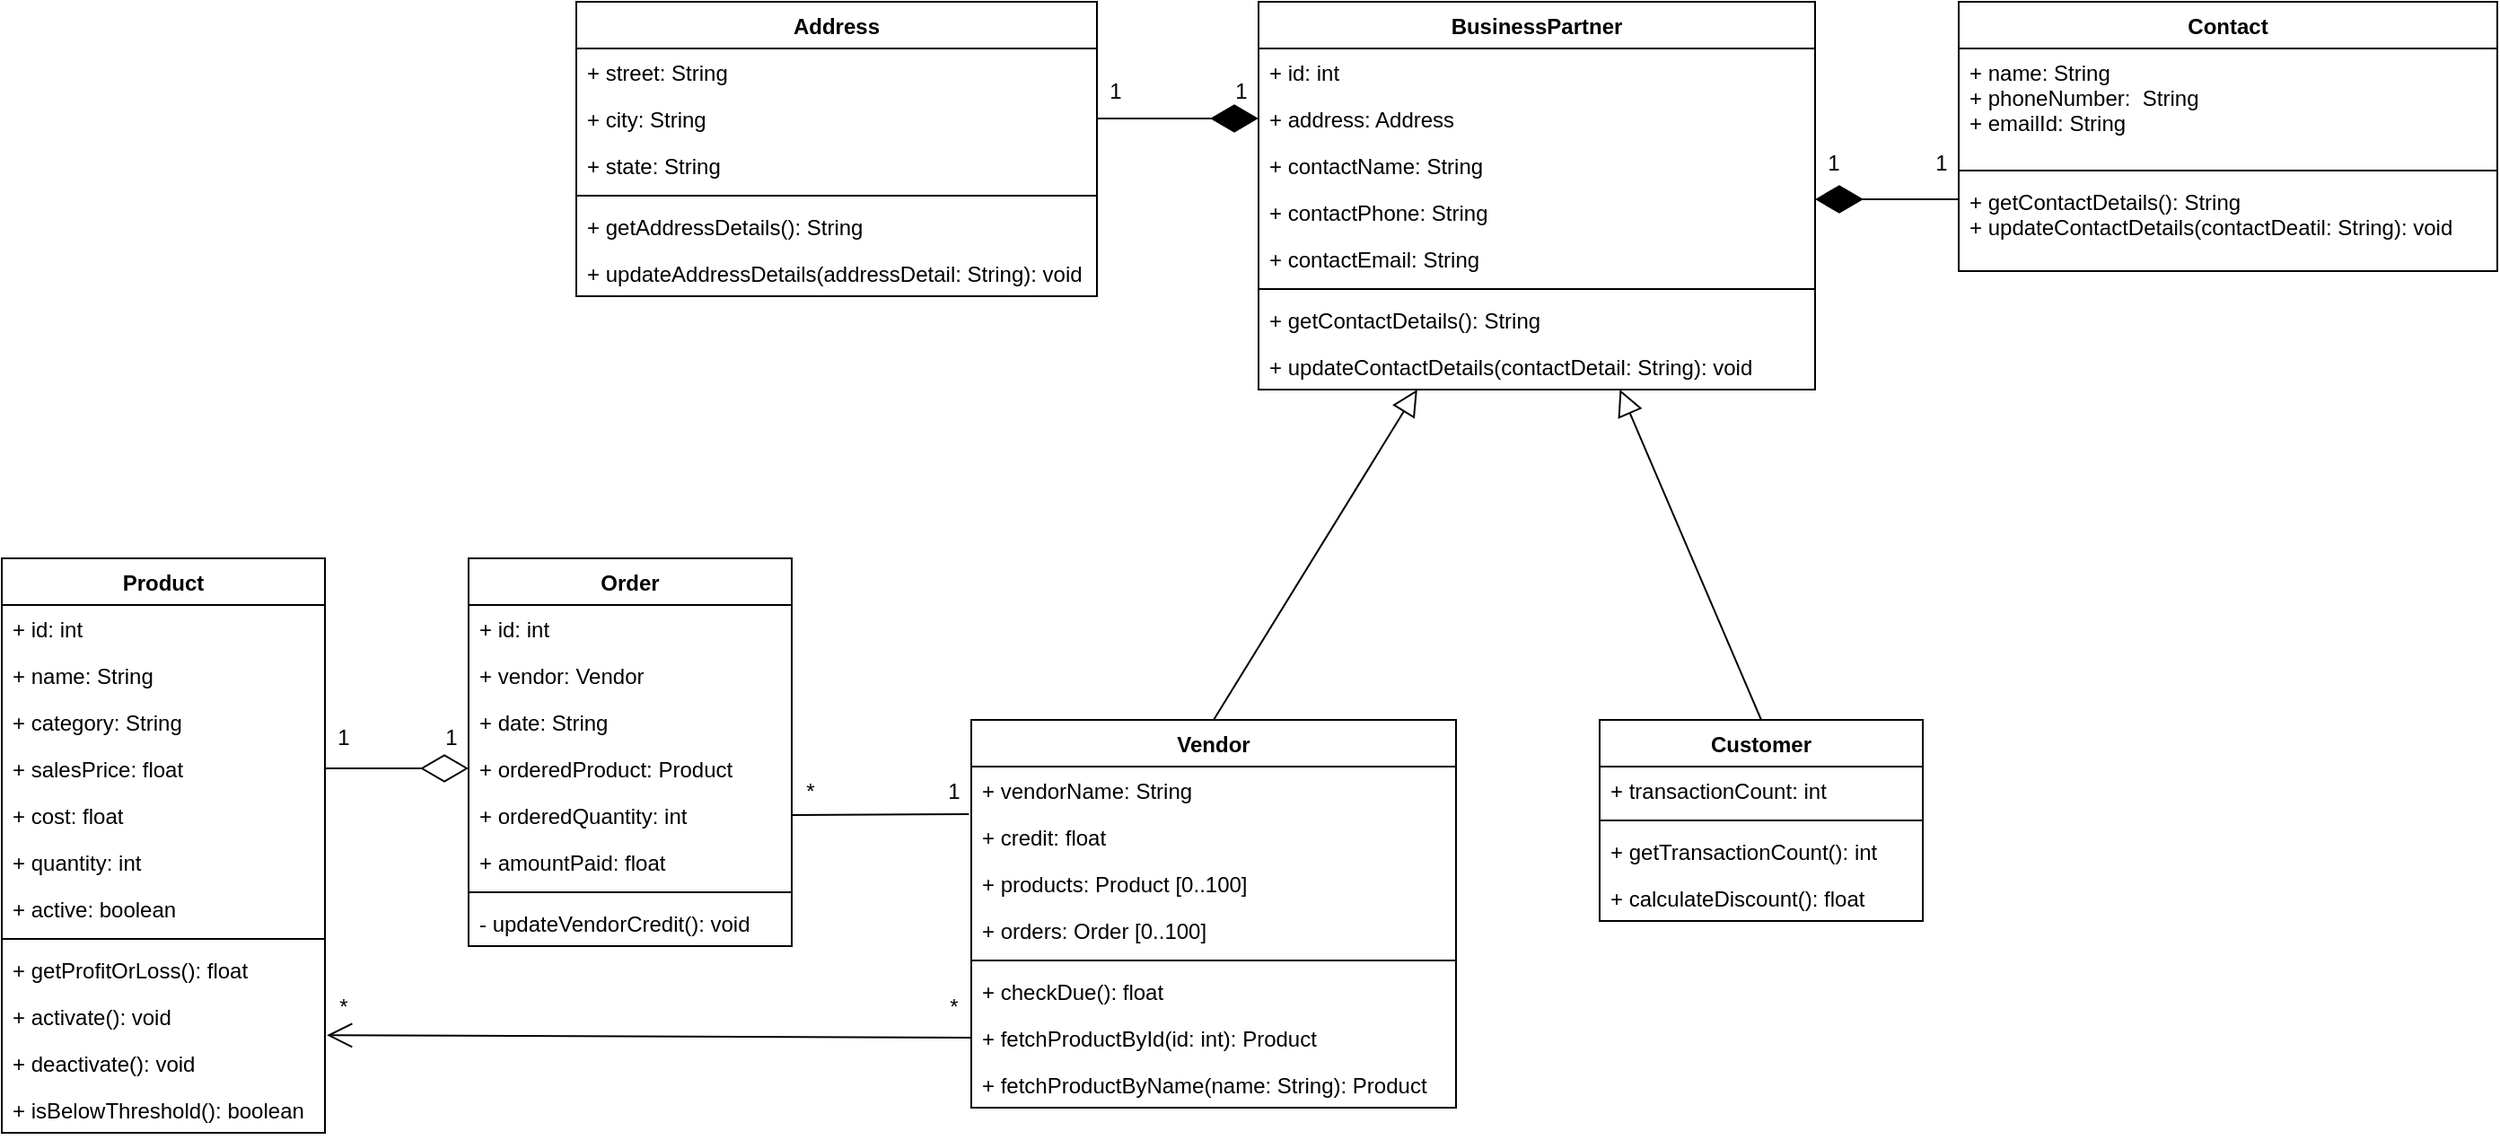 <mxfile version="16.4.6" type="device"><diagram id="jfdJ2dNxRNjILEhXnNv2" name="Page-1"><mxGraphModel dx="1038" dy="605" grid="1" gridSize="10" guides="1" tooltips="1" connect="1" arrows="1" fold="1" page="1" pageScale="1" pageWidth="850" pageHeight="1100" math="0" shadow="0"><root><mxCell id="0"/><mxCell id="1" parent="0"/><mxCell id="lKiXUXwSyt03r4dzR5fF-1" value="Product" style="swimlane;fontStyle=1;align=center;verticalAlign=top;childLayout=stackLayout;horizontal=1;startSize=26;horizontalStack=0;resizeParent=1;resizeParentMax=0;resizeLast=0;collapsible=1;marginBottom=0;" vertex="1" parent="1"><mxGeometry x="40" y="350" width="180" height="320" as="geometry"><mxRectangle x="200" y="120" width="80" height="26" as="alternateBounds"/></mxGeometry></mxCell><mxCell id="lKiXUXwSyt03r4dzR5fF-2" value="+ id: int" style="text;strokeColor=none;fillColor=none;align=left;verticalAlign=top;spacingLeft=4;spacingRight=4;overflow=hidden;rotatable=0;points=[[0,0.5],[1,0.5]];portConstraint=eastwest;" vertex="1" parent="lKiXUXwSyt03r4dzR5fF-1"><mxGeometry y="26" width="180" height="26" as="geometry"/></mxCell><mxCell id="lKiXUXwSyt03r4dzR5fF-3" value="+ name: String" style="text;strokeColor=none;fillColor=none;align=left;verticalAlign=top;spacingLeft=4;spacingRight=4;overflow=hidden;rotatable=0;points=[[0,0.5],[1,0.5]];portConstraint=eastwest;" vertex="1" parent="lKiXUXwSyt03r4dzR5fF-1"><mxGeometry y="52" width="180" height="26" as="geometry"/></mxCell><mxCell id="lKiXUXwSyt03r4dzR5fF-4" value="+ category: String" style="text;strokeColor=none;fillColor=none;align=left;verticalAlign=top;spacingLeft=4;spacingRight=4;overflow=hidden;rotatable=0;points=[[0,0.5],[1,0.5]];portConstraint=eastwest;" vertex="1" parent="lKiXUXwSyt03r4dzR5fF-1"><mxGeometry y="78" width="180" height="26" as="geometry"/></mxCell><mxCell id="lKiXUXwSyt03r4dzR5fF-5" value="+ salesPrice: float" style="text;strokeColor=none;fillColor=none;align=left;verticalAlign=top;spacingLeft=4;spacingRight=4;overflow=hidden;rotatable=0;points=[[0,0.5],[1,0.5]];portConstraint=eastwest;" vertex="1" parent="lKiXUXwSyt03r4dzR5fF-1"><mxGeometry y="104" width="180" height="26" as="geometry"/></mxCell><mxCell id="lKiXUXwSyt03r4dzR5fF-6" value="+ cost: float" style="text;strokeColor=none;fillColor=none;align=left;verticalAlign=top;spacingLeft=4;spacingRight=4;overflow=hidden;rotatable=0;points=[[0,0.5],[1,0.5]];portConstraint=eastwest;" vertex="1" parent="lKiXUXwSyt03r4dzR5fF-1"><mxGeometry y="130" width="180" height="26" as="geometry"/></mxCell><mxCell id="lKiXUXwSyt03r4dzR5fF-7" value="+ quantity: int" style="text;strokeColor=none;fillColor=none;align=left;verticalAlign=top;spacingLeft=4;spacingRight=4;overflow=hidden;rotatable=0;points=[[0,0.5],[1,0.5]];portConstraint=eastwest;" vertex="1" parent="lKiXUXwSyt03r4dzR5fF-1"><mxGeometry y="156" width="180" height="26" as="geometry"/></mxCell><mxCell id="lKiXUXwSyt03r4dzR5fF-8" value="+ active: boolean" style="text;strokeColor=none;fillColor=none;align=left;verticalAlign=top;spacingLeft=4;spacingRight=4;overflow=hidden;rotatable=0;points=[[0,0.5],[1,0.5]];portConstraint=eastwest;" vertex="1" parent="lKiXUXwSyt03r4dzR5fF-1"><mxGeometry y="182" width="180" height="26" as="geometry"/></mxCell><mxCell id="lKiXUXwSyt03r4dzR5fF-9" value="" style="line;strokeWidth=1;fillColor=none;align=left;verticalAlign=middle;spacingTop=-1;spacingLeft=3;spacingRight=3;rotatable=0;labelPosition=right;points=[];portConstraint=eastwest;" vertex="1" parent="lKiXUXwSyt03r4dzR5fF-1"><mxGeometry y="208" width="180" height="8" as="geometry"/></mxCell><mxCell id="lKiXUXwSyt03r4dzR5fF-10" value="+ getProfitOrLoss(): float" style="text;strokeColor=none;fillColor=none;align=left;verticalAlign=top;spacingLeft=4;spacingRight=4;overflow=hidden;rotatable=0;points=[[0,0.5],[1,0.5]];portConstraint=eastwest;" vertex="1" parent="lKiXUXwSyt03r4dzR5fF-1"><mxGeometry y="216" width="180" height="26" as="geometry"/></mxCell><mxCell id="lKiXUXwSyt03r4dzR5fF-11" value="+ activate(): void" style="text;strokeColor=none;fillColor=none;align=left;verticalAlign=top;spacingLeft=4;spacingRight=4;overflow=hidden;rotatable=0;points=[[0,0.5],[1,0.5]];portConstraint=eastwest;" vertex="1" parent="lKiXUXwSyt03r4dzR5fF-1"><mxGeometry y="242" width="180" height="26" as="geometry"/></mxCell><mxCell id="lKiXUXwSyt03r4dzR5fF-12" value="+ deactivate(): void" style="text;strokeColor=none;fillColor=none;align=left;verticalAlign=top;spacingLeft=4;spacingRight=4;overflow=hidden;rotatable=0;points=[[0,0.5],[1,0.5]];portConstraint=eastwest;" vertex="1" parent="lKiXUXwSyt03r4dzR5fF-1"><mxGeometry y="268" width="180" height="26" as="geometry"/></mxCell><mxCell id="lKiXUXwSyt03r4dzR5fF-13" value="+ isBelowThreshold(): boolean" style="text;strokeColor=none;fillColor=none;align=left;verticalAlign=top;spacingLeft=4;spacingRight=4;overflow=hidden;rotatable=0;points=[[0,0.5],[1,0.5]];portConstraint=eastwest;" vertex="1" parent="lKiXUXwSyt03r4dzR5fF-1"><mxGeometry y="294" width="180" height="26" as="geometry"/></mxCell><mxCell id="lKiXUXwSyt03r4dzR5fF-14" value="" style="endArrow=open;endFill=1;endSize=12;html=1;exitX=0;exitY=0.5;exitDx=0;exitDy=0;entryX=1.006;entryY=-0.09;entryDx=0;entryDy=0;entryPerimeter=0;" edge="1" parent="1" source="lKiXUXwSyt03r4dzR5fF-45" target="lKiXUXwSyt03r4dzR5fF-12"><mxGeometry width="160" relative="1" as="geometry"><mxPoint x="290" y="710" as="sourcePoint"/><mxPoint x="202" y="617" as="targetPoint"/></mxGeometry></mxCell><mxCell id="lKiXUXwSyt03r4dzR5fF-15" value="" style="edgeStyle=elbowEdgeStyle;html=1;endArrow=none;elbow=vertical;exitX=1;exitY=0.5;exitDx=0;exitDy=0;entryX=-0.005;entryY=0.013;entryDx=0;entryDy=0;entryPerimeter=0;" edge="1" parent="1" source="lKiXUXwSyt03r4dzR5fF-62" target="lKiXUXwSyt03r4dzR5fF-40"><mxGeometry width="160" relative="1" as="geometry"><mxPoint x="330" y="770" as="sourcePoint"/><mxPoint x="540.0" y="479" as="targetPoint"/></mxGeometry></mxCell><mxCell id="lKiXUXwSyt03r4dzR5fF-16" value="1" style="text;html=1;align=center;verticalAlign=middle;resizable=0;points=[];autosize=1;" vertex="1" parent="1"><mxGeometry x="220" y="440" width="20" height="20" as="geometry"/></mxCell><mxCell id="lKiXUXwSyt03r4dzR5fF-17" value="1" style="text;html=1;align=center;verticalAlign=middle;resizable=0;points=[];autosize=1;" vertex="1" parent="1"><mxGeometry x="280" y="440" width="20" height="20" as="geometry"/></mxCell><mxCell id="lKiXUXwSyt03r4dzR5fF-18" value="*" style="text;html=1;align=center;verticalAlign=middle;resizable=0;points=[];autosize=1;" vertex="1" parent="1"><mxGeometry x="220" y="590" width="20" height="20" as="geometry"/></mxCell><mxCell id="lKiXUXwSyt03r4dzR5fF-19" value="*" style="text;html=1;align=center;verticalAlign=middle;resizable=0;points=[];autosize=1;" vertex="1" parent="1"><mxGeometry x="560" y="590" width="20" height="20" as="geometry"/></mxCell><mxCell id="lKiXUXwSyt03r4dzR5fF-20" value="*" style="text;html=1;align=center;verticalAlign=middle;resizable=0;points=[];autosize=1;" vertex="1" parent="1"><mxGeometry x="480" y="470" width="20" height="20" as="geometry"/></mxCell><mxCell id="lKiXUXwSyt03r4dzR5fF-21" value="1" style="text;html=1;align=center;verticalAlign=middle;resizable=0;points=[];autosize=1;" vertex="1" parent="1"><mxGeometry x="560" y="470" width="20" height="20" as="geometry"/></mxCell><mxCell id="lKiXUXwSyt03r4dzR5fF-22" value="Customer" style="swimlane;fontStyle=1;align=center;verticalAlign=top;childLayout=stackLayout;horizontal=1;startSize=26;horizontalStack=0;resizeParent=1;resizeParentMax=0;resizeLast=0;collapsible=1;marginBottom=0;" vertex="1" parent="1"><mxGeometry x="930" y="440" width="180" height="112" as="geometry"><mxRectangle x="200" y="120" width="80" height="26" as="alternateBounds"/></mxGeometry></mxCell><mxCell id="lKiXUXwSyt03r4dzR5fF-23" value="+ transactionCount: int" style="text;strokeColor=none;fillColor=none;align=left;verticalAlign=top;spacingLeft=4;spacingRight=4;overflow=hidden;rotatable=0;points=[[0,0.5],[1,0.5]];portConstraint=eastwest;" vertex="1" parent="lKiXUXwSyt03r4dzR5fF-22"><mxGeometry y="26" width="180" height="26" as="geometry"/></mxCell><mxCell id="lKiXUXwSyt03r4dzR5fF-24" value="" style="line;strokeWidth=1;fillColor=none;align=left;verticalAlign=middle;spacingTop=-1;spacingLeft=3;spacingRight=3;rotatable=0;labelPosition=right;points=[];portConstraint=eastwest;" vertex="1" parent="lKiXUXwSyt03r4dzR5fF-22"><mxGeometry y="52" width="180" height="8" as="geometry"/></mxCell><mxCell id="lKiXUXwSyt03r4dzR5fF-25" value="+ getTransactionCount(): int" style="text;strokeColor=none;fillColor=none;align=left;verticalAlign=top;spacingLeft=4;spacingRight=4;overflow=hidden;rotatable=0;points=[[0,0.5],[1,0.5]];portConstraint=eastwest;" vertex="1" parent="lKiXUXwSyt03r4dzR5fF-22"><mxGeometry y="60" width="180" height="26" as="geometry"/></mxCell><mxCell id="lKiXUXwSyt03r4dzR5fF-26" value="+ calculateDiscount(): float" style="text;strokeColor=none;fillColor=none;align=left;verticalAlign=top;spacingLeft=4;spacingRight=4;overflow=hidden;rotatable=0;points=[[0,0.5],[1,0.5]];portConstraint=eastwest;" vertex="1" parent="lKiXUXwSyt03r4dzR5fF-22"><mxGeometry y="86" width="180" height="26" as="geometry"/></mxCell><mxCell id="lKiXUXwSyt03r4dzR5fF-27" value="BusinessPartner" style="swimlane;fontStyle=1;align=center;verticalAlign=top;childLayout=stackLayout;horizontal=1;startSize=26;horizontalStack=0;resizeParent=1;resizeParentMax=0;resizeLast=0;collapsible=1;marginBottom=0;" vertex="1" parent="1"><mxGeometry x="740" y="40" width="310" height="216" as="geometry"><mxRectangle x="200" y="120" width="80" height="26" as="alternateBounds"/></mxGeometry></mxCell><mxCell id="lKiXUXwSyt03r4dzR5fF-28" value="+ id: int" style="text;strokeColor=none;fillColor=none;align=left;verticalAlign=top;spacingLeft=4;spacingRight=4;overflow=hidden;rotatable=0;points=[[0,0.5],[1,0.5]];portConstraint=eastwest;" vertex="1" parent="lKiXUXwSyt03r4dzR5fF-27"><mxGeometry y="26" width="310" height="26" as="geometry"/></mxCell><mxCell id="lKiXUXwSyt03r4dzR5fF-29" value="+ address: Address" style="text;strokeColor=none;fillColor=none;align=left;verticalAlign=top;spacingLeft=4;spacingRight=4;overflow=hidden;rotatable=0;points=[[0,0.5],[1,0.5]];portConstraint=eastwest;" vertex="1" parent="lKiXUXwSyt03r4dzR5fF-27"><mxGeometry y="52" width="310" height="26" as="geometry"/></mxCell><mxCell id="lKiXUXwSyt03r4dzR5fF-30" value="+ contactName: String" style="text;strokeColor=none;fillColor=none;align=left;verticalAlign=top;spacingLeft=4;spacingRight=4;overflow=hidden;rotatable=0;points=[[0,0.5],[1,0.5]];portConstraint=eastwest;" vertex="1" parent="lKiXUXwSyt03r4dzR5fF-27"><mxGeometry y="78" width="310" height="26" as="geometry"/></mxCell><mxCell id="lKiXUXwSyt03r4dzR5fF-31" value="+ contactPhone: String" style="text;strokeColor=none;fillColor=none;align=left;verticalAlign=top;spacingLeft=4;spacingRight=4;overflow=hidden;rotatable=0;points=[[0,0.5],[1,0.5]];portConstraint=eastwest;" vertex="1" parent="lKiXUXwSyt03r4dzR5fF-27"><mxGeometry y="104" width="310" height="26" as="geometry"/></mxCell><mxCell id="lKiXUXwSyt03r4dzR5fF-32" value="+ contactEmail: String" style="text;strokeColor=none;fillColor=none;align=left;verticalAlign=top;spacingLeft=4;spacingRight=4;overflow=hidden;rotatable=0;points=[[0,0.5],[1,0.5]];portConstraint=eastwest;" vertex="1" parent="lKiXUXwSyt03r4dzR5fF-27"><mxGeometry y="130" width="310" height="26" as="geometry"/></mxCell><mxCell id="lKiXUXwSyt03r4dzR5fF-33" value="" style="line;strokeWidth=1;fillColor=none;align=left;verticalAlign=middle;spacingTop=-1;spacingLeft=3;spacingRight=3;rotatable=0;labelPosition=right;points=[];portConstraint=eastwest;" vertex="1" parent="lKiXUXwSyt03r4dzR5fF-27"><mxGeometry y="156" width="310" height="8" as="geometry"/></mxCell><mxCell id="lKiXUXwSyt03r4dzR5fF-34" value="+ getContactDetails(): String" style="text;strokeColor=none;fillColor=none;align=left;verticalAlign=top;spacingLeft=4;spacingRight=4;overflow=hidden;rotatable=0;points=[[0,0.5],[1,0.5]];portConstraint=eastwest;" vertex="1" parent="lKiXUXwSyt03r4dzR5fF-27"><mxGeometry y="164" width="310" height="26" as="geometry"/></mxCell><mxCell id="lKiXUXwSyt03r4dzR5fF-35" value="+ updateContactDetails(contactDetail: String): void" style="text;strokeColor=none;fillColor=none;align=left;verticalAlign=top;spacingLeft=4;spacingRight=4;overflow=hidden;rotatable=0;points=[[0,0.5],[1,0.5]];portConstraint=eastwest;" vertex="1" parent="lKiXUXwSyt03r4dzR5fF-27"><mxGeometry y="190" width="310" height="26" as="geometry"/></mxCell><mxCell id="lKiXUXwSyt03r4dzR5fF-36" value="" style="edgeStyle=none;html=1;endSize=12;endArrow=block;endFill=0;exitX=0.5;exitY=0;exitDx=0;exitDy=0;" edge="1" parent="1" source="lKiXUXwSyt03r4dzR5fF-38" target="lKiXUXwSyt03r4dzR5fF-27"><mxGeometry width="160" relative="1" as="geometry"><mxPoint x="530" y="280" as="sourcePoint"/><mxPoint x="690" y="280" as="targetPoint"/></mxGeometry></mxCell><mxCell id="lKiXUXwSyt03r4dzR5fF-37" value="" style="edgeStyle=none;html=1;endSize=12;endArrow=block;endFill=0;exitX=0.5;exitY=0;exitDx=0;exitDy=0;" edge="1" parent="1" source="lKiXUXwSyt03r4dzR5fF-22" target="lKiXUXwSyt03r4dzR5fF-27"><mxGeometry width="160" relative="1" as="geometry"><mxPoint x="705" y="450" as="sourcePoint"/><mxPoint x="877.043" y="370" as="targetPoint"/></mxGeometry></mxCell><mxCell id="lKiXUXwSyt03r4dzR5fF-38" value="Vendor" style="swimlane;fontStyle=1;align=center;verticalAlign=top;childLayout=stackLayout;horizontal=1;startSize=26;horizontalStack=0;resizeParent=1;resizeParentMax=0;resizeLast=0;collapsible=1;marginBottom=0;" vertex="1" parent="1"><mxGeometry x="580" y="440" width="270" height="216" as="geometry"><mxRectangle x="200" y="120" width="80" height="26" as="alternateBounds"/></mxGeometry></mxCell><mxCell id="lKiXUXwSyt03r4dzR5fF-39" value="+ vendorName: String" style="text;strokeColor=none;fillColor=none;align=left;verticalAlign=top;spacingLeft=4;spacingRight=4;overflow=hidden;rotatable=0;points=[[0,0.5],[1,0.5]];portConstraint=eastwest;" vertex="1" parent="lKiXUXwSyt03r4dzR5fF-38"><mxGeometry y="26" width="270" height="26" as="geometry"/></mxCell><mxCell id="lKiXUXwSyt03r4dzR5fF-40" value="+ credit: float" style="text;strokeColor=none;fillColor=none;align=left;verticalAlign=top;spacingLeft=4;spacingRight=4;overflow=hidden;rotatable=0;points=[[0,0.5],[1,0.5]];portConstraint=eastwest;" vertex="1" parent="lKiXUXwSyt03r4dzR5fF-38"><mxGeometry y="52" width="270" height="26" as="geometry"/></mxCell><mxCell id="lKiXUXwSyt03r4dzR5fF-41" value="+ products: Product [0..100]" style="text;strokeColor=none;fillColor=none;align=left;verticalAlign=top;spacingLeft=4;spacingRight=4;overflow=hidden;rotatable=0;points=[[0,0.5],[1,0.5]];portConstraint=eastwest;" vertex="1" parent="lKiXUXwSyt03r4dzR5fF-38"><mxGeometry y="78" width="270" height="26" as="geometry"/></mxCell><mxCell id="lKiXUXwSyt03r4dzR5fF-42" value="+ orders: Order [0..100]" style="text;strokeColor=none;fillColor=none;align=left;verticalAlign=top;spacingLeft=4;spacingRight=4;overflow=hidden;rotatable=0;points=[[0,0.5],[1,0.5]];portConstraint=eastwest;" vertex="1" parent="lKiXUXwSyt03r4dzR5fF-38"><mxGeometry y="104" width="270" height="26" as="geometry"/></mxCell><mxCell id="lKiXUXwSyt03r4dzR5fF-43" value="" style="line;strokeWidth=1;fillColor=none;align=left;verticalAlign=middle;spacingTop=-1;spacingLeft=3;spacingRight=3;rotatable=0;labelPosition=right;points=[];portConstraint=eastwest;" vertex="1" parent="lKiXUXwSyt03r4dzR5fF-38"><mxGeometry y="130" width="270" height="8" as="geometry"/></mxCell><mxCell id="lKiXUXwSyt03r4dzR5fF-44" value="+ checkDue(): float" style="text;strokeColor=none;fillColor=none;align=left;verticalAlign=top;spacingLeft=4;spacingRight=4;overflow=hidden;rotatable=0;points=[[0,0.5],[1,0.5]];portConstraint=eastwest;" vertex="1" parent="lKiXUXwSyt03r4dzR5fF-38"><mxGeometry y="138" width="270" height="26" as="geometry"/></mxCell><mxCell id="lKiXUXwSyt03r4dzR5fF-45" value="+ fetchProductById(id: int): Product" style="text;strokeColor=none;fillColor=none;align=left;verticalAlign=top;spacingLeft=4;spacingRight=4;overflow=hidden;rotatable=0;points=[[0,0.5],[1,0.5]];portConstraint=eastwest;" vertex="1" parent="lKiXUXwSyt03r4dzR5fF-38"><mxGeometry y="164" width="270" height="26" as="geometry"/></mxCell><mxCell id="lKiXUXwSyt03r4dzR5fF-46" value="+ fetchProductByName(name: String): Product" style="text;strokeColor=none;fillColor=none;align=left;verticalAlign=top;spacingLeft=4;spacingRight=4;overflow=hidden;rotatable=0;points=[[0,0.5],[1,0.5]];portConstraint=eastwest;" vertex="1" parent="lKiXUXwSyt03r4dzR5fF-38"><mxGeometry y="190" width="270" height="26" as="geometry"/></mxCell><mxCell id="lKiXUXwSyt03r4dzR5fF-47" value="Address" style="swimlane;fontStyle=1;align=center;verticalAlign=top;childLayout=stackLayout;horizontal=1;startSize=26;horizontalStack=0;resizeParent=1;resizeParentMax=0;resizeLast=0;collapsible=1;marginBottom=0;" vertex="1" parent="1"><mxGeometry x="360" y="40" width="290" height="164" as="geometry"><mxRectangle x="200" y="120" width="80" height="26" as="alternateBounds"/></mxGeometry></mxCell><mxCell id="lKiXUXwSyt03r4dzR5fF-48" value="+ street: String" style="text;strokeColor=none;fillColor=none;align=left;verticalAlign=top;spacingLeft=4;spacingRight=4;overflow=hidden;rotatable=0;points=[[0,0.5],[1,0.5]];portConstraint=eastwest;" vertex="1" parent="lKiXUXwSyt03r4dzR5fF-47"><mxGeometry y="26" width="290" height="26" as="geometry"/></mxCell><mxCell id="lKiXUXwSyt03r4dzR5fF-49" value="+ city: String" style="text;strokeColor=none;fillColor=none;align=left;verticalAlign=top;spacingLeft=4;spacingRight=4;overflow=hidden;rotatable=0;points=[[0,0.5],[1,0.5]];portConstraint=eastwest;" vertex="1" parent="lKiXUXwSyt03r4dzR5fF-47"><mxGeometry y="52" width="290" height="26" as="geometry"/></mxCell><mxCell id="lKiXUXwSyt03r4dzR5fF-50" value="+ state: String" style="text;strokeColor=none;fillColor=none;align=left;verticalAlign=top;spacingLeft=4;spacingRight=4;overflow=hidden;rotatable=0;points=[[0,0.5],[1,0.5]];portConstraint=eastwest;" vertex="1" parent="lKiXUXwSyt03r4dzR5fF-47"><mxGeometry y="78" width="290" height="26" as="geometry"/></mxCell><mxCell id="lKiXUXwSyt03r4dzR5fF-51" value="" style="line;strokeWidth=1;fillColor=none;align=left;verticalAlign=middle;spacingTop=-1;spacingLeft=3;spacingRight=3;rotatable=0;labelPosition=right;points=[];portConstraint=eastwest;" vertex="1" parent="lKiXUXwSyt03r4dzR5fF-47"><mxGeometry y="104" width="290" height="8" as="geometry"/></mxCell><mxCell id="lKiXUXwSyt03r4dzR5fF-52" value="+ getAddressDetails(): String" style="text;strokeColor=none;fillColor=none;align=left;verticalAlign=top;spacingLeft=4;spacingRight=4;overflow=hidden;rotatable=0;points=[[0,0.5],[1,0.5]];portConstraint=eastwest;" vertex="1" parent="lKiXUXwSyt03r4dzR5fF-47"><mxGeometry y="112" width="290" height="26" as="geometry"/></mxCell><mxCell id="lKiXUXwSyt03r4dzR5fF-53" value="+ updateAddressDetails(addressDetail: String): void" style="text;strokeColor=none;fillColor=none;align=left;verticalAlign=top;spacingLeft=4;spacingRight=4;overflow=hidden;rotatable=0;points=[[0,0.5],[1,0.5]];portConstraint=eastwest;" vertex="1" parent="lKiXUXwSyt03r4dzR5fF-47"><mxGeometry y="138" width="290" height="26" as="geometry"/></mxCell><mxCell id="lKiXUXwSyt03r4dzR5fF-54" value="" style="endArrow=diamondThin;endFill=1;endSize=24;html=1;exitX=1;exitY=0.5;exitDx=0;exitDy=0;entryX=0;entryY=0.5;entryDx=0;entryDy=0;" edge="1" parent="1" source="lKiXUXwSyt03r4dzR5fF-49" target="lKiXUXwSyt03r4dzR5fF-29"><mxGeometry width="160" relative="1" as="geometry"><mxPoint x="490" y="270" as="sourcePoint"/><mxPoint x="650" y="270" as="targetPoint"/></mxGeometry></mxCell><mxCell id="lKiXUXwSyt03r4dzR5fF-55" value="1" style="text;html=1;align=center;verticalAlign=middle;resizable=0;points=[];autosize=1;" vertex="1" parent="1"><mxGeometry x="650" y="80" width="20" height="20" as="geometry"/></mxCell><mxCell id="lKiXUXwSyt03r4dzR5fF-56" value="1" style="text;html=1;align=center;verticalAlign=middle;resizable=0;points=[];autosize=1;" vertex="1" parent="1"><mxGeometry x="720" y="80" width="20" height="20" as="geometry"/></mxCell><mxCell id="lKiXUXwSyt03r4dzR5fF-57" value="Order" style="swimlane;fontStyle=1;align=center;verticalAlign=top;childLayout=stackLayout;horizontal=1;startSize=26;horizontalStack=0;resizeParent=1;resizeParentMax=0;resizeLast=0;collapsible=1;marginBottom=0;" vertex="1" parent="1"><mxGeometry x="300" y="350" width="180" height="216" as="geometry"><mxRectangle x="200" y="120" width="80" height="26" as="alternateBounds"/></mxGeometry></mxCell><mxCell id="lKiXUXwSyt03r4dzR5fF-58" value="+ id: int" style="text;strokeColor=none;fillColor=none;align=left;verticalAlign=top;spacingLeft=4;spacingRight=4;overflow=hidden;rotatable=0;points=[[0,0.5],[1,0.5]];portConstraint=eastwest;" vertex="1" parent="lKiXUXwSyt03r4dzR5fF-57"><mxGeometry y="26" width="180" height="26" as="geometry"/></mxCell><mxCell id="lKiXUXwSyt03r4dzR5fF-59" value="+ vendor: Vendor" style="text;strokeColor=none;fillColor=none;align=left;verticalAlign=top;spacingLeft=4;spacingRight=4;overflow=hidden;rotatable=0;points=[[0,0.5],[1,0.5]];portConstraint=eastwest;" vertex="1" parent="lKiXUXwSyt03r4dzR5fF-57"><mxGeometry y="52" width="180" height="26" as="geometry"/></mxCell><mxCell id="lKiXUXwSyt03r4dzR5fF-60" value="+ date: String" style="text;strokeColor=none;fillColor=none;align=left;verticalAlign=top;spacingLeft=4;spacingRight=4;overflow=hidden;rotatable=0;points=[[0,0.5],[1,0.5]];portConstraint=eastwest;" vertex="1" parent="lKiXUXwSyt03r4dzR5fF-57"><mxGeometry y="78" width="180" height="26" as="geometry"/></mxCell><mxCell id="lKiXUXwSyt03r4dzR5fF-61" value="+ orderedProduct: Product" style="text;strokeColor=none;fillColor=none;align=left;verticalAlign=top;spacingLeft=4;spacingRight=4;overflow=hidden;rotatable=0;points=[[0,0.5],[1,0.5]];portConstraint=eastwest;" vertex="1" parent="lKiXUXwSyt03r4dzR5fF-57"><mxGeometry y="104" width="180" height="26" as="geometry"/></mxCell><mxCell id="lKiXUXwSyt03r4dzR5fF-62" value="+ orderedQuantity: int" style="text;strokeColor=none;fillColor=none;align=left;verticalAlign=top;spacingLeft=4;spacingRight=4;overflow=hidden;rotatable=0;points=[[0,0.5],[1,0.5]];portConstraint=eastwest;" vertex="1" parent="lKiXUXwSyt03r4dzR5fF-57"><mxGeometry y="130" width="180" height="26" as="geometry"/></mxCell><mxCell id="lKiXUXwSyt03r4dzR5fF-63" value="+ amountPaid: float" style="text;strokeColor=none;fillColor=none;align=left;verticalAlign=top;spacingLeft=4;spacingRight=4;overflow=hidden;rotatable=0;points=[[0,0.5],[1,0.5]];portConstraint=eastwest;" vertex="1" parent="lKiXUXwSyt03r4dzR5fF-57"><mxGeometry y="156" width="180" height="26" as="geometry"/></mxCell><mxCell id="lKiXUXwSyt03r4dzR5fF-64" value="" style="line;strokeWidth=1;fillColor=none;align=left;verticalAlign=middle;spacingTop=-1;spacingLeft=3;spacingRight=3;rotatable=0;labelPosition=right;points=[];portConstraint=eastwest;" vertex="1" parent="lKiXUXwSyt03r4dzR5fF-57"><mxGeometry y="182" width="180" height="8" as="geometry"/></mxCell><mxCell id="lKiXUXwSyt03r4dzR5fF-65" value="- updateVendorCredit(): void" style="text;strokeColor=none;fillColor=none;align=left;verticalAlign=top;spacingLeft=4;spacingRight=4;overflow=hidden;rotatable=0;points=[[0,0.5],[1,0.5]];portConstraint=eastwest;" vertex="1" parent="lKiXUXwSyt03r4dzR5fF-57"><mxGeometry y="190" width="180" height="26" as="geometry"/></mxCell><mxCell id="lKiXUXwSyt03r4dzR5fF-66" value="" style="endArrow=diamondThin;endFill=0;endSize=24;html=1;exitX=1;exitY=0.5;exitDx=0;exitDy=0;entryX=0;entryY=0.5;entryDx=0;entryDy=0;" edge="1" parent="1" source="lKiXUXwSyt03r4dzR5fF-5" target="lKiXUXwSyt03r4dzR5fF-61"><mxGeometry width="160" relative="1" as="geometry"><mxPoint x="320" y="650" as="sourcePoint"/><mxPoint x="480" y="650" as="targetPoint"/></mxGeometry></mxCell><mxCell id="lKiXUXwSyt03r4dzR5fF-67" value="Contact" style="swimlane;fontStyle=1;align=center;verticalAlign=top;childLayout=stackLayout;horizontal=1;startSize=26;horizontalStack=0;resizeParent=1;resizeParentMax=0;resizeLast=0;collapsible=1;marginBottom=0;" vertex="1" parent="1"><mxGeometry x="1130" y="40" width="300" height="150" as="geometry"/></mxCell><mxCell id="lKiXUXwSyt03r4dzR5fF-68" value="+ name: String&#10;+ phoneNumber:  String&#10;+ emailId: String" style="text;strokeColor=none;fillColor=none;align=left;verticalAlign=top;spacingLeft=4;spacingRight=4;overflow=hidden;rotatable=0;points=[[0,0.5],[1,0.5]];portConstraint=eastwest;" vertex="1" parent="lKiXUXwSyt03r4dzR5fF-67"><mxGeometry y="26" width="300" height="64" as="geometry"/></mxCell><mxCell id="lKiXUXwSyt03r4dzR5fF-69" value="" style="line;strokeWidth=1;fillColor=none;align=left;verticalAlign=middle;spacingTop=-1;spacingLeft=3;spacingRight=3;rotatable=0;labelPosition=right;points=[];portConstraint=eastwest;" vertex="1" parent="lKiXUXwSyt03r4dzR5fF-67"><mxGeometry y="90" width="300" height="8" as="geometry"/></mxCell><mxCell id="lKiXUXwSyt03r4dzR5fF-70" value="+ getContactDetails(): String&#10;+ updateContactDetails(contactDeatil: String): void&#10;" style="text;strokeColor=none;fillColor=none;align=left;verticalAlign=top;spacingLeft=4;spacingRight=4;overflow=hidden;rotatable=0;points=[[0,0.5],[1,0.5]];portConstraint=eastwest;" vertex="1" parent="lKiXUXwSyt03r4dzR5fF-67"><mxGeometry y="98" width="300" height="52" as="geometry"/></mxCell><mxCell id="lKiXUXwSyt03r4dzR5fF-71" value="" style="endArrow=diamondThin;endFill=1;endSize=24;html=1;rounded=0;" edge="1" parent="1"><mxGeometry width="160" relative="1" as="geometry"><mxPoint x="1130" y="150" as="sourcePoint"/><mxPoint x="1050" y="150" as="targetPoint"/></mxGeometry></mxCell><mxCell id="lKiXUXwSyt03r4dzR5fF-72" value="1" style="text;html=1;align=center;verticalAlign=middle;resizable=0;points=[];autosize=1;strokeColor=none;fillColor=none;" vertex="1" parent="1"><mxGeometry x="1050" y="120" width="20" height="20" as="geometry"/></mxCell><mxCell id="lKiXUXwSyt03r4dzR5fF-73" value="1" style="text;html=1;align=center;verticalAlign=middle;resizable=0;points=[];autosize=1;strokeColor=none;fillColor=none;" vertex="1" parent="1"><mxGeometry x="1110" y="120" width="20" height="20" as="geometry"/></mxCell></root></mxGraphModel></diagram></mxfile>